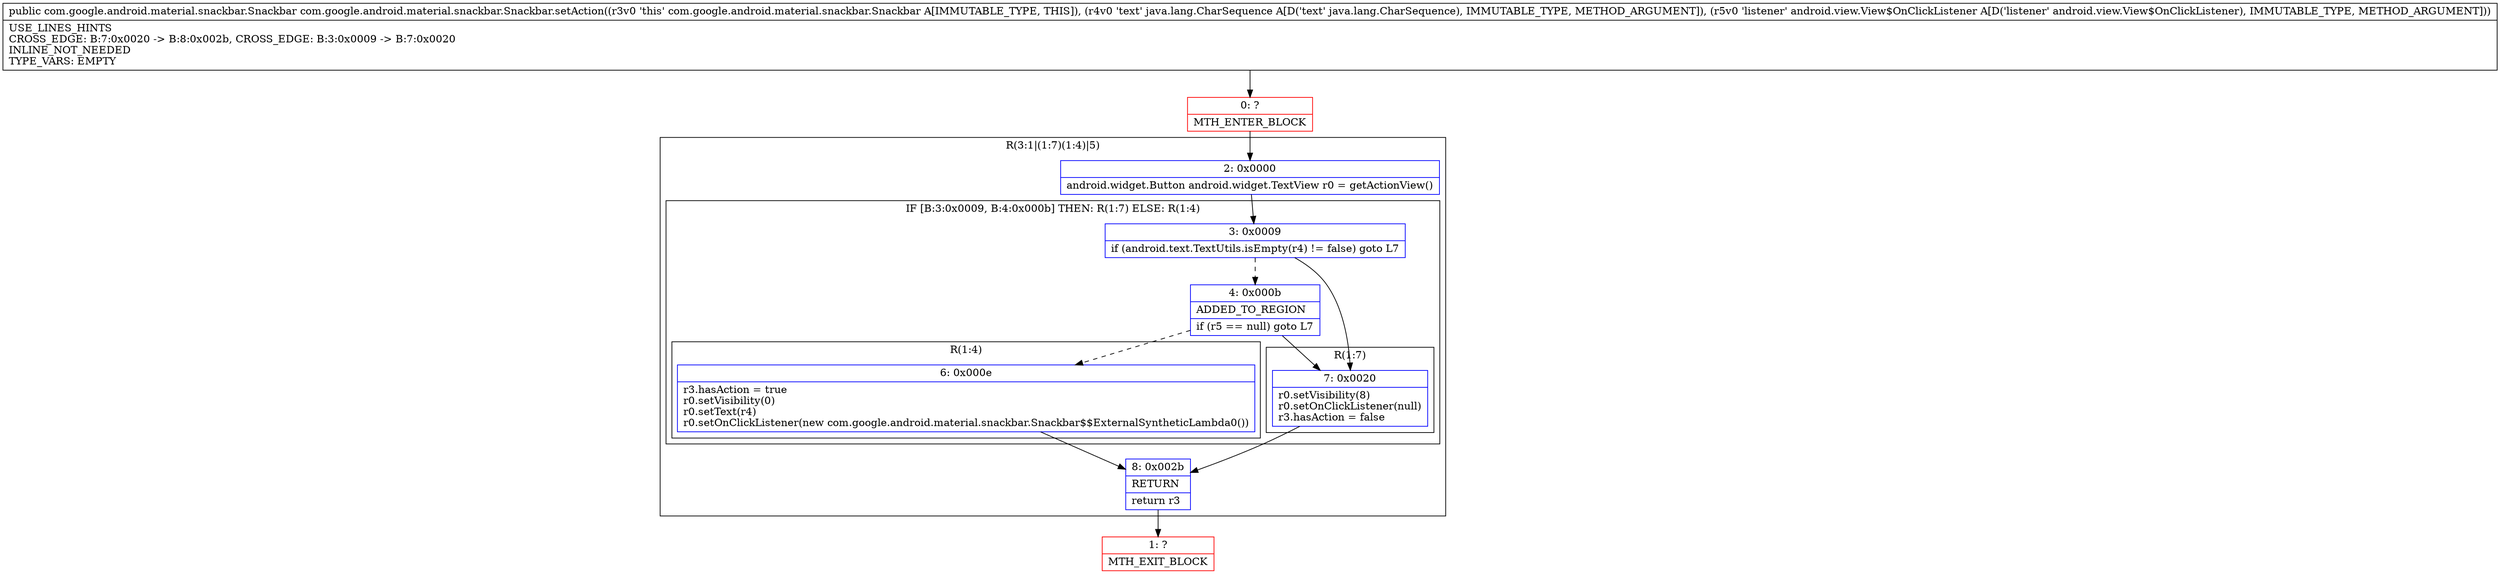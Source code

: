 digraph "CFG forcom.google.android.material.snackbar.Snackbar.setAction(Ljava\/lang\/CharSequence;Landroid\/view\/View$OnClickListener;)Lcom\/google\/android\/material\/snackbar\/Snackbar;" {
subgraph cluster_Region_1191666726 {
label = "R(3:1|(1:7)(1:4)|5)";
node [shape=record,color=blue];
Node_2 [shape=record,label="{2\:\ 0x0000|android.widget.Button android.widget.TextView r0 = getActionView()\l}"];
subgraph cluster_IfRegion_783927600 {
label = "IF [B:3:0x0009, B:4:0x000b] THEN: R(1:7) ELSE: R(1:4)";
node [shape=record,color=blue];
Node_3 [shape=record,label="{3\:\ 0x0009|if (android.text.TextUtils.isEmpty(r4) != false) goto L7\l}"];
Node_4 [shape=record,label="{4\:\ 0x000b|ADDED_TO_REGION\l|if (r5 == null) goto L7\l}"];
subgraph cluster_Region_890528237 {
label = "R(1:7)";
node [shape=record,color=blue];
Node_7 [shape=record,label="{7\:\ 0x0020|r0.setVisibility(8)\lr0.setOnClickListener(null)\lr3.hasAction = false\l}"];
}
subgraph cluster_Region_1762161240 {
label = "R(1:4)";
node [shape=record,color=blue];
Node_6 [shape=record,label="{6\:\ 0x000e|r3.hasAction = true\lr0.setVisibility(0)\lr0.setText(r4)\lr0.setOnClickListener(new com.google.android.material.snackbar.Snackbar$$ExternalSyntheticLambda0())\l}"];
}
}
Node_8 [shape=record,label="{8\:\ 0x002b|RETURN\l|return r3\l}"];
}
Node_0 [shape=record,color=red,label="{0\:\ ?|MTH_ENTER_BLOCK\l}"];
Node_1 [shape=record,color=red,label="{1\:\ ?|MTH_EXIT_BLOCK\l}"];
MethodNode[shape=record,label="{public com.google.android.material.snackbar.Snackbar com.google.android.material.snackbar.Snackbar.setAction((r3v0 'this' com.google.android.material.snackbar.Snackbar A[IMMUTABLE_TYPE, THIS]), (r4v0 'text' java.lang.CharSequence A[D('text' java.lang.CharSequence), IMMUTABLE_TYPE, METHOD_ARGUMENT]), (r5v0 'listener' android.view.View$OnClickListener A[D('listener' android.view.View$OnClickListener), IMMUTABLE_TYPE, METHOD_ARGUMENT]))  | USE_LINES_HINTS\lCROSS_EDGE: B:7:0x0020 \-\> B:8:0x002b, CROSS_EDGE: B:3:0x0009 \-\> B:7:0x0020\lINLINE_NOT_NEEDED\lTYPE_VARS: EMPTY\l}"];
MethodNode -> Node_0;Node_2 -> Node_3;
Node_3 -> Node_4[style=dashed];
Node_3 -> Node_7;
Node_4 -> Node_6[style=dashed];
Node_4 -> Node_7;
Node_7 -> Node_8;
Node_6 -> Node_8;
Node_8 -> Node_1;
Node_0 -> Node_2;
}


